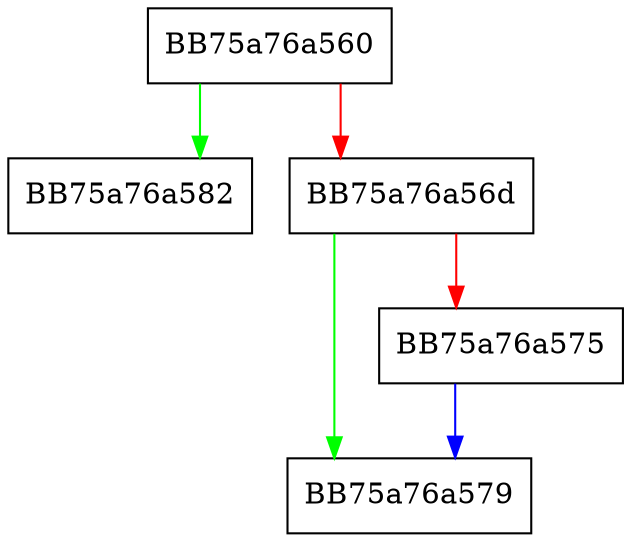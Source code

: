 digraph push_back {
  node [shape="box"];
  graph [splines=ortho];
  BB75a76a560 -> BB75a76a582 [color="green"];
  BB75a76a560 -> BB75a76a56d [color="red"];
  BB75a76a56d -> BB75a76a579 [color="green"];
  BB75a76a56d -> BB75a76a575 [color="red"];
  BB75a76a575 -> BB75a76a579 [color="blue"];
}